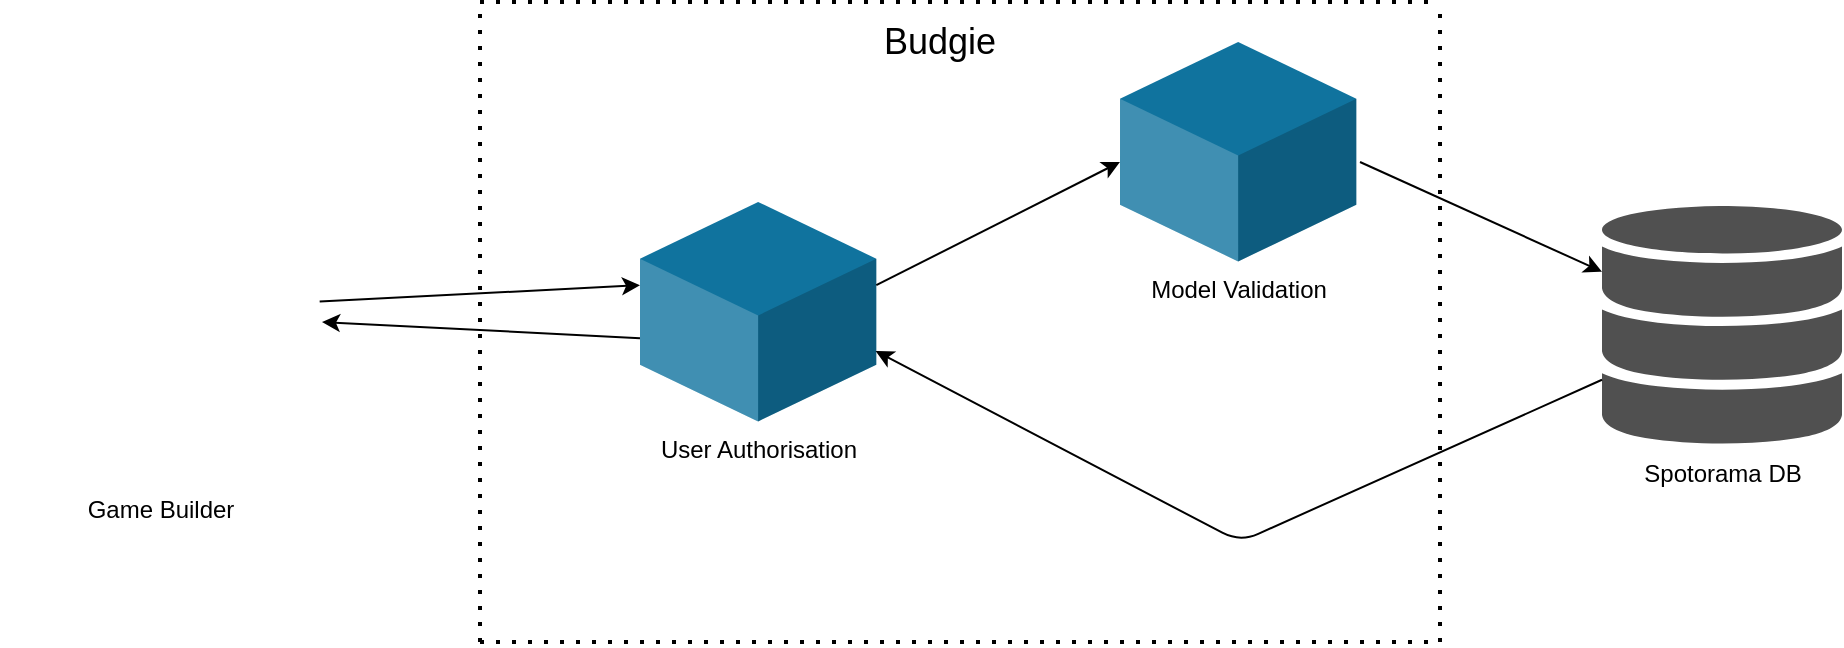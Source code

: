 <mxfile version="13.9.7" type="github">
  <diagram id="JN9SQGumUfse3FGNZzMo" name="Page-1">
    <mxGraphModel dx="1116" dy="549" grid="1" gridSize="10" guides="1" tooltips="1" connect="1" arrows="1" fold="1" page="1" pageScale="1" pageWidth="827" pageHeight="1169" math="0" shadow="0">
      <root>
        <mxCell id="0" />
        <mxCell id="1" parent="0" />
        <mxCell id="XRyb0xycZNulAZf5XCpH-7" value="" style="group" vertex="1" connectable="0" parent="1">
          <mxGeometry x="360" y="520" width="217" height="164" as="geometry" />
        </mxCell>
        <mxCell id="XRyb0xycZNulAZf5XCpH-4" value="Game Builder" style="shape=image;html=1;verticalAlign=top;verticalLabelPosition=bottom;labelBackgroundColor=#ffffff;imageAspect=0;aspect=fixed;image=https://cdn2.iconfinder.com/data/icons/circle-icons-1/64/browser-128.png" vertex="1" parent="XRyb0xycZNulAZf5XCpH-7">
          <mxGeometry width="160" height="160" as="geometry" />
        </mxCell>
        <mxCell id="XRyb0xycZNulAZf5XCpH-14" value="Spotorama DB" style="shadow=0;dashed=0;html=1;strokeColor=none;fillColor=#505050;labelPosition=center;verticalLabelPosition=bottom;verticalAlign=top;outlineConnect=0;align=center;shape=mxgraph.office.databases.database_mini_3;" vertex="1" parent="1">
          <mxGeometry x="1161" y="542" width="120" height="120" as="geometry" />
        </mxCell>
        <mxCell id="XRyb0xycZNulAZf5XCpH-36" value="" style="endArrow=classic;html=1;entryX=0;entryY=0;entryDx=0;entryDy=41.612;entryPerimeter=0;exitX=0.999;exitY=0.436;exitDx=0;exitDy=0;exitPerimeter=0;" edge="1" parent="1" source="XRyb0xycZNulAZf5XCpH-4" target="XRyb0xycZNulAZf5XCpH-17">
          <mxGeometry width="50" height="50" relative="1" as="geometry">
            <mxPoint x="600" y="600" as="sourcePoint" />
            <mxPoint x="680" y="500" as="targetPoint" />
          </mxGeometry>
        </mxCell>
        <mxCell id="XRyb0xycZNulAZf5XCpH-68" value="" style="group" vertex="1" connectable="0" parent="1">
          <mxGeometry x="600" y="440" width="480" height="320" as="geometry" />
        </mxCell>
        <mxCell id="XRyb0xycZNulAZf5XCpH-31" value="" style="endArrow=none;dashed=1;html=1;dashPattern=1 3;strokeWidth=2;" edge="1" parent="XRyb0xycZNulAZf5XCpH-68">
          <mxGeometry width="36.923" height="45.714" as="geometry">
            <mxPoint y="320" as="sourcePoint" />
            <mxPoint as="targetPoint" />
          </mxGeometry>
        </mxCell>
        <mxCell id="XRyb0xycZNulAZf5XCpH-32" value="" style="endArrow=none;dashed=1;html=1;dashPattern=1 3;strokeWidth=2;" edge="1" parent="XRyb0xycZNulAZf5XCpH-68">
          <mxGeometry width="36.923" height="45.714" as="geometry">
            <mxPoint x="480" y="320" as="sourcePoint" />
            <mxPoint x="480" as="targetPoint" />
          </mxGeometry>
        </mxCell>
        <mxCell id="XRyb0xycZNulAZf5XCpH-33" value="" style="endArrow=none;dashed=1;html=1;dashPattern=1 3;strokeWidth=2;" edge="1" parent="XRyb0xycZNulAZf5XCpH-68">
          <mxGeometry width="36.923" height="45.714" as="geometry">
            <mxPoint as="sourcePoint" />
            <mxPoint x="480" as="targetPoint" />
          </mxGeometry>
        </mxCell>
        <mxCell id="XRyb0xycZNulAZf5XCpH-34" value="" style="endArrow=none;dashed=1;html=1;dashPattern=1 3;strokeWidth=2;" edge="1" parent="XRyb0xycZNulAZf5XCpH-68">
          <mxGeometry width="36.923" height="45.714" as="geometry">
            <mxPoint y="320" as="sourcePoint" />
            <mxPoint x="480" y="320" as="targetPoint" />
          </mxGeometry>
        </mxCell>
        <mxCell id="XRyb0xycZNulAZf5XCpH-69" value="&lt;font style=&quot;font-size: 18px&quot;&gt;Budgie&lt;/font&gt;" style="text;html=1;strokeColor=none;fillColor=none;align=center;verticalAlign=middle;whiteSpace=wrap;rounded=0;" vertex="1" parent="XRyb0xycZNulAZf5XCpH-68">
          <mxGeometry x="210" y="10" width="40" height="20" as="geometry" />
        </mxCell>
        <mxCell id="XRyb0xycZNulAZf5XCpH-17" value="User Authorisation" style="verticalLabelPosition=bottom;verticalAlign=top;html=1;shape=mxgraph.infographic.shadedCube;isoAngle=15;fillColor=#10739E;strokeColor=none;" vertex="1" parent="XRyb0xycZNulAZf5XCpH-68">
          <mxGeometry x="79.998" y="99.996" width="118.154" height="109.714" as="geometry" />
        </mxCell>
        <mxCell id="XRyb0xycZNulAZf5XCpH-49" value="Model Validation" style="verticalLabelPosition=bottom;verticalAlign=top;html=1;shape=mxgraph.infographic.shadedCube;isoAngle=15;fillColor=#10739E;strokeColor=none;" vertex="1" parent="XRyb0xycZNulAZf5XCpH-68">
          <mxGeometry x="320.004" y="19.996" width="118.154" height="109.714" as="geometry" />
        </mxCell>
        <mxCell id="XRyb0xycZNulAZf5XCpH-58" value="" style="endArrow=classic;html=1;entryX=0;entryY=0;entryDx=0;entryDy=60;entryPerimeter=0;exitX=0;exitY=0;exitDx=118.154;exitDy=41.612;exitPerimeter=0;" edge="1" parent="XRyb0xycZNulAZf5XCpH-68" source="XRyb0xycZNulAZf5XCpH-17" target="XRyb0xycZNulAZf5XCpH-49">
          <mxGeometry width="37.5" height="50" as="geometry">
            <mxPoint x="7.385" y="178.286" as="sourcePoint" />
            <mxPoint x="88.615" y="91.429" as="targetPoint" />
          </mxGeometry>
        </mxCell>
        <mxCell id="XRyb0xycZNulAZf5XCpH-77" value="" style="endArrow=classic;html=1;entryX=0.997;entryY=0.679;entryDx=0;entryDy=0;entryPerimeter=0;" edge="1" parent="1" source="XRyb0xycZNulAZf5XCpH-14" target="XRyb0xycZNulAZf5XCpH-17">
          <mxGeometry width="50" height="50" relative="1" as="geometry">
            <mxPoint x="1080" y="600" as="sourcePoint" />
            <mxPoint x="800" y="600" as="targetPoint" />
            <Array as="points">
              <mxPoint x="980" y="710" />
            </Array>
          </mxGeometry>
        </mxCell>
        <mxCell id="XRyb0xycZNulAZf5XCpH-62" value="" style="endArrow=classic;html=1;exitX=0;exitY=0;exitDx=120;exitDy=60;exitPerimeter=0;" edge="1" parent="1" source="XRyb0xycZNulAZf5XCpH-49" target="XRyb0xycZNulAZf5XCpH-14">
          <mxGeometry x="600" y="440" width="37.5" height="50" as="geometry">
            <mxPoint x="984" y="636.571" as="sourcePoint" />
            <mxPoint x="1080" y="600" as="targetPoint" />
          </mxGeometry>
        </mxCell>
        <mxCell id="XRyb0xycZNulAZf5XCpH-78" value="" style="endArrow=classic;html=1;exitX=0;exitY=0;exitDx=0;exitDy=68.103;exitPerimeter=0;" edge="1" parent="1" source="XRyb0xycZNulAZf5XCpH-17">
          <mxGeometry x="10" y="10" width="37.5" height="50" as="geometry">
            <mxPoint x="808.152" y="591.607" as="sourcePoint" />
            <mxPoint x="521" y="600" as="targetPoint" />
          </mxGeometry>
        </mxCell>
      </root>
    </mxGraphModel>
  </diagram>
</mxfile>
